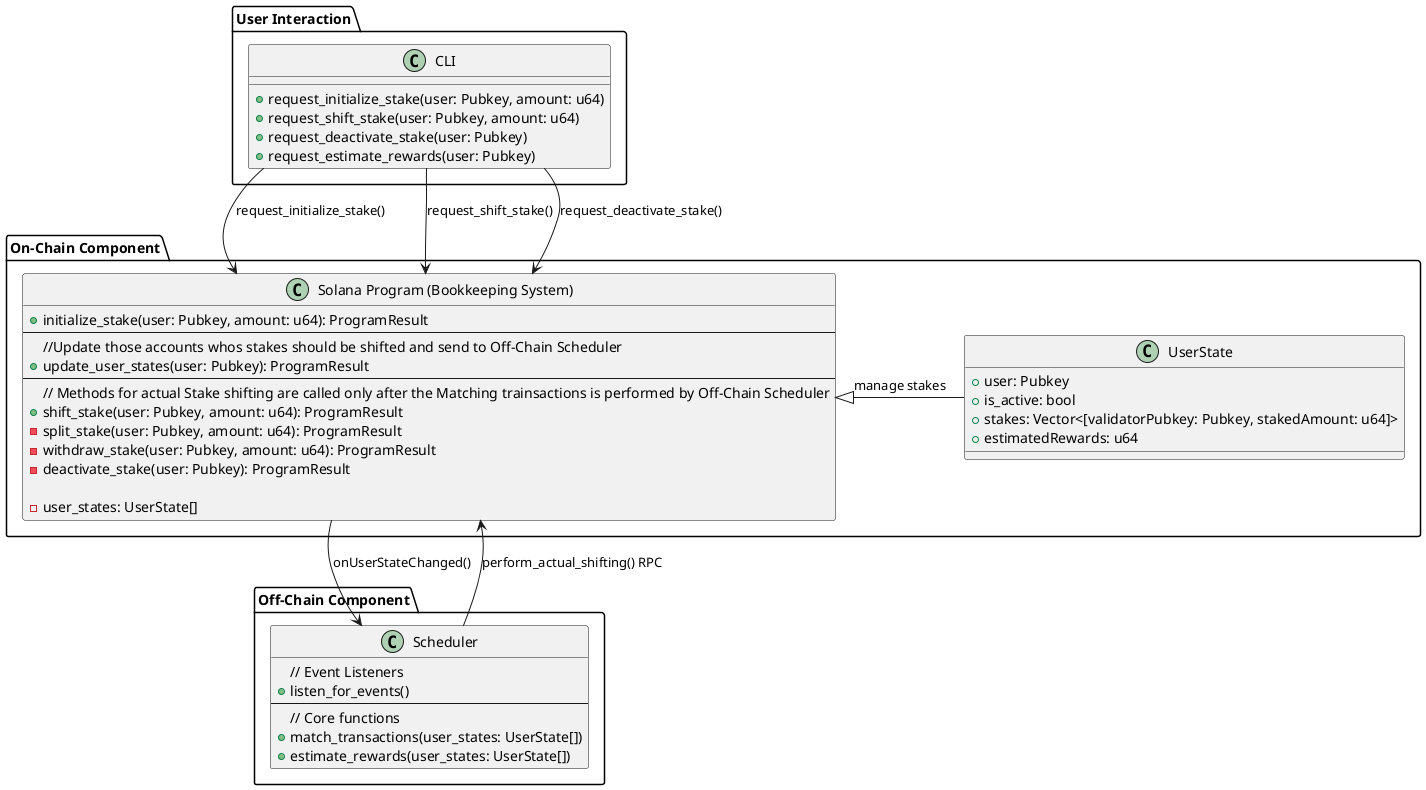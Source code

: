 @startuml
package "On-Chain Component" {
    class "Solana Program (Bookkeeping System)" {
        +initialize_stake(user: Pubkey, amount: u64): ProgramResult
        --
        //Update those accounts whos stakes should be shifted and send to Off-Chain Scheduler
        +update_user_states(user: Pubkey): ProgramResult
        --
        // Methods for actual Stake shifting are called only after the Matching trainsactions is performed by Off-Chain Scheduler
        +shift_stake(user: Pubkey, amount: u64): ProgramResult
        -split_stake(user: Pubkey, amount: u64): ProgramResult
        -withdraw_stake(user: Pubkey, amount: u64): ProgramResult
        -deactivate_stake(user: Pubkey): ProgramResult

        -user_states: UserState[] 
    }

    class "UserState" {
        +user: Pubkey
        +is_active: bool
        +stakes: Vector<[validatorPubkey: Pubkey, stakedAmount: u64]>
        +estimatedRewards: u64
    }
}

package "Off-Chain Component" {
    class "Scheduler" {
         // Event Listeners
        +listen_for_events()
        ' +check_stake_status()
        --
        // Core functions
        +match_transactions(user_states: UserState[])
        +estimate_rewards(user_states: UserState[])
    }
}

package "User Interaction" {
    class "CLI" {
        +request_initialize_stake(user: Pubkey, amount: u64)
        +request_shift_stake(user: Pubkey, amount: u64)
        +request_deactivate_stake(user: Pubkey)
        +request_estimate_rewards(user: Pubkey)
    }
}

CLI --> "Solana Program (Bookkeeping System)" : request_initialize_stake()
CLI --> "Solana Program (Bookkeeping System)" : request_shift_stake()
CLI --> "Solana Program (Bookkeeping System)" : request_deactivate_stake()

"Solana Program (Bookkeeping System)" <|- "UserState" : manage stakes

"Scheduler" --> "Solana Program (Bookkeeping System)" : perform_actual_shifting() RPC

"Solana Program (Bookkeeping System)" --> "Scheduler" : onUserStateChanged()
@enduml
